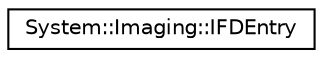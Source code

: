 digraph G
{
  edge [fontname="Helvetica",fontsize="10",labelfontname="Helvetica",labelfontsize="10"];
  node [fontname="Helvetica",fontsize="10",shape=record];
  rankdir="LR";
  Node1 [label="System::Imaging::IFDEntry",height=0.2,width=0.4,color="black", fillcolor="white", style="filled",URL="$struct_system_1_1_imaging_1_1_i_f_d_entry.html"];
}

